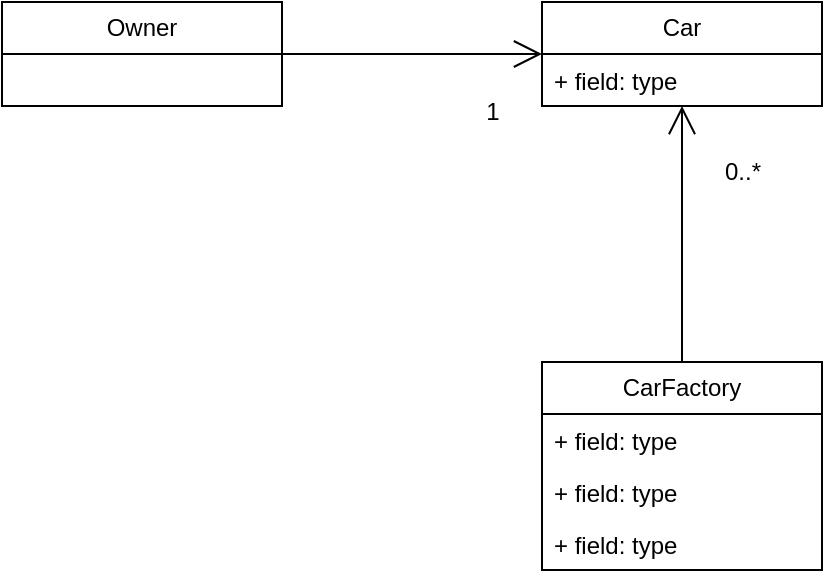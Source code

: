 <mxfile version="22.0.3" type="device">
  <diagram id="C5RBs43oDa-KdzZeNtuy" name="Page-1">
    <mxGraphModel dx="1432" dy="1820" grid="1" gridSize="10" guides="1" tooltips="1" connect="1" arrows="1" fold="1" page="1" pageScale="1" pageWidth="827" pageHeight="1169" math="0" shadow="0">
      <root>
        <mxCell id="WIyWlLk6GJQsqaUBKTNV-0" />
        <mxCell id="WIyWlLk6GJQsqaUBKTNV-1" parent="WIyWlLk6GJQsqaUBKTNV-0" />
        <mxCell id="11OZjqFT8bV48QJ1QOC0-40" value="Owner" style="swimlane;fontStyle=0;childLayout=stackLayout;horizontal=1;startSize=26;fillColor=none;horizontalStack=0;resizeParent=1;resizeParentMax=0;resizeLast=0;collapsible=1;marginBottom=0;whiteSpace=wrap;html=1;" vertex="1" parent="WIyWlLk6GJQsqaUBKTNV-1">
          <mxGeometry x="130" y="780" width="140" height="52" as="geometry" />
        </mxCell>
        <mxCell id="11OZjqFT8bV48QJ1QOC0-44" value="Car" style="swimlane;fontStyle=0;childLayout=stackLayout;horizontal=1;startSize=26;fillColor=none;horizontalStack=0;resizeParent=1;resizeParentMax=0;resizeLast=0;collapsible=1;marginBottom=0;whiteSpace=wrap;html=1;" vertex="1" parent="WIyWlLk6GJQsqaUBKTNV-1">
          <mxGeometry x="400" y="780" width="140" height="52" as="geometry" />
        </mxCell>
        <mxCell id="11OZjqFT8bV48QJ1QOC0-47" value="+ field: type" style="text;strokeColor=none;fillColor=none;align=left;verticalAlign=top;spacingLeft=4;spacingRight=4;overflow=hidden;rotatable=0;points=[[0,0.5],[1,0.5]];portConstraint=eastwest;whiteSpace=wrap;html=1;" vertex="1" parent="11OZjqFT8bV48QJ1QOC0-44">
          <mxGeometry y="26" width="140" height="26" as="geometry" />
        </mxCell>
        <mxCell id="11OZjqFT8bV48QJ1QOC0-48" value="" style="endArrow=open;endFill=1;endSize=12;html=1;rounded=0;" edge="1" parent="WIyWlLk6GJQsqaUBKTNV-1" source="11OZjqFT8bV48QJ1QOC0-40" target="11OZjqFT8bV48QJ1QOC0-44">
          <mxGeometry width="160" relative="1" as="geometry">
            <mxPoint x="330" y="620" as="sourcePoint" />
            <mxPoint x="490" y="620" as="targetPoint" />
          </mxGeometry>
        </mxCell>
        <mxCell id="11OZjqFT8bV48QJ1QOC0-49" value="1" style="text;html=1;align=center;verticalAlign=middle;resizable=0;points=[];autosize=1;strokeColor=none;fillColor=none;" vertex="1" parent="WIyWlLk6GJQsqaUBKTNV-1">
          <mxGeometry x="360" y="820" width="30" height="30" as="geometry" />
        </mxCell>
        <mxCell id="11OZjqFT8bV48QJ1QOC0-50" value="CarFactory" style="swimlane;fontStyle=0;childLayout=stackLayout;horizontal=1;startSize=26;fillColor=none;horizontalStack=0;resizeParent=1;resizeParentMax=0;resizeLast=0;collapsible=1;marginBottom=0;whiteSpace=wrap;html=1;" vertex="1" parent="WIyWlLk6GJQsqaUBKTNV-1">
          <mxGeometry x="400" y="960" width="140" height="104" as="geometry" />
        </mxCell>
        <mxCell id="11OZjqFT8bV48QJ1QOC0-51" value="+ field: type" style="text;strokeColor=none;fillColor=none;align=left;verticalAlign=top;spacingLeft=4;spacingRight=4;overflow=hidden;rotatable=0;points=[[0,0.5],[1,0.5]];portConstraint=eastwest;whiteSpace=wrap;html=1;" vertex="1" parent="11OZjqFT8bV48QJ1QOC0-50">
          <mxGeometry y="26" width="140" height="26" as="geometry" />
        </mxCell>
        <mxCell id="11OZjqFT8bV48QJ1QOC0-52" value="+ field: type" style="text;strokeColor=none;fillColor=none;align=left;verticalAlign=top;spacingLeft=4;spacingRight=4;overflow=hidden;rotatable=0;points=[[0,0.5],[1,0.5]];portConstraint=eastwest;whiteSpace=wrap;html=1;" vertex="1" parent="11OZjqFT8bV48QJ1QOC0-50">
          <mxGeometry y="52" width="140" height="26" as="geometry" />
        </mxCell>
        <mxCell id="11OZjqFT8bV48QJ1QOC0-53" value="+ field: type" style="text;strokeColor=none;fillColor=none;align=left;verticalAlign=top;spacingLeft=4;spacingRight=4;overflow=hidden;rotatable=0;points=[[0,0.5],[1,0.5]];portConstraint=eastwest;whiteSpace=wrap;html=1;" vertex="1" parent="11OZjqFT8bV48QJ1QOC0-50">
          <mxGeometry y="78" width="140" height="26" as="geometry" />
        </mxCell>
        <mxCell id="11OZjqFT8bV48QJ1QOC0-54" value="" style="endArrow=open;endFill=1;endSize=12;html=1;rounded=0;" edge="1" parent="WIyWlLk6GJQsqaUBKTNV-1" source="11OZjqFT8bV48QJ1QOC0-50" target="11OZjqFT8bV48QJ1QOC0-44">
          <mxGeometry width="160" relative="1" as="geometry">
            <mxPoint x="280" y="816" as="sourcePoint" />
            <mxPoint x="410" y="816" as="targetPoint" />
          </mxGeometry>
        </mxCell>
        <mxCell id="11OZjqFT8bV48QJ1QOC0-55" value="0..*" style="text;html=1;align=center;verticalAlign=middle;resizable=0;points=[];autosize=1;strokeColor=none;fillColor=none;" vertex="1" parent="WIyWlLk6GJQsqaUBKTNV-1">
          <mxGeometry x="480" y="850" width="40" height="30" as="geometry" />
        </mxCell>
      </root>
    </mxGraphModel>
  </diagram>
</mxfile>
